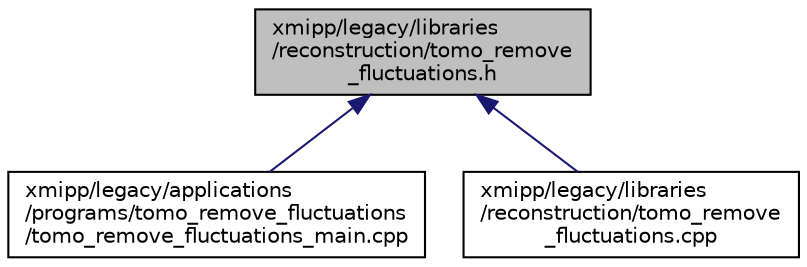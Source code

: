 digraph "xmipp/legacy/libraries/reconstruction/tomo_remove_fluctuations.h"
{
  edge [fontname="Helvetica",fontsize="10",labelfontname="Helvetica",labelfontsize="10"];
  node [fontname="Helvetica",fontsize="10",shape=record];
  Node69 [label="xmipp/legacy/libraries\l/reconstruction/tomo_remove\l_fluctuations.h",height=0.2,width=0.4,color="black", fillcolor="grey75", style="filled", fontcolor="black"];
  Node69 -> Node70 [dir="back",color="midnightblue",fontsize="10",style="solid",fontname="Helvetica"];
  Node70 [label="xmipp/legacy/applications\l/programs/tomo_remove_fluctuations\l/tomo_remove_fluctuations_main.cpp",height=0.2,width=0.4,color="black", fillcolor="white", style="filled",URL="$tomo__remove__fluctuations__main_8cpp.html"];
  Node69 -> Node71 [dir="back",color="midnightblue",fontsize="10",style="solid",fontname="Helvetica"];
  Node71 [label="xmipp/legacy/libraries\l/reconstruction/tomo_remove\l_fluctuations.cpp",height=0.2,width=0.4,color="black", fillcolor="white", style="filled",URL="$tomo__remove__fluctuations_8cpp.html"];
}
